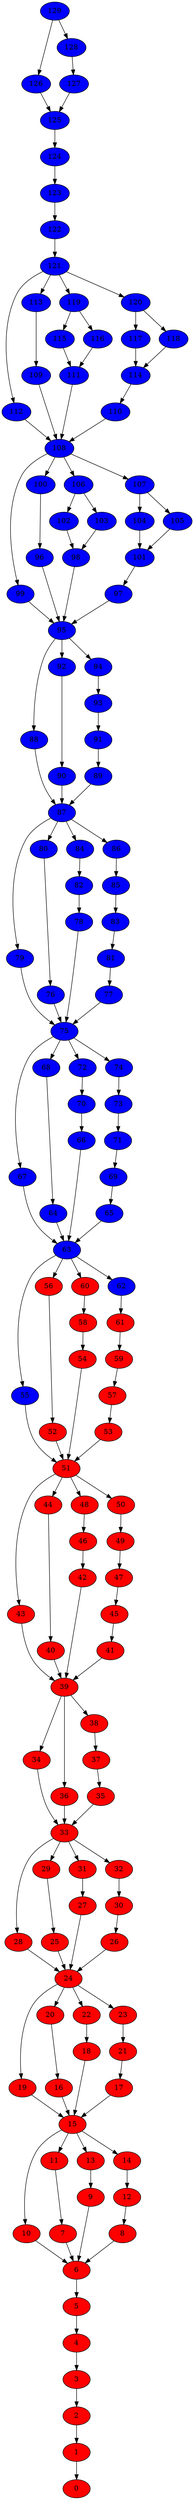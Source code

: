 digraph G {
0 [style=filled, fillcolor=red, weight=6];
1 [style=filled, fillcolor=red, weight=16];
2 [style=filled, fillcolor=red, weight=30];
3 [style=filled, fillcolor=red, weight=2];
4 [style=filled, fillcolor=red, weight=4];
5 [style=filled, fillcolor=red, weight=41];
6 [style=filled, fillcolor=red, weight=2];
7 [style=filled, fillcolor=red, weight=1];
8 [style=filled, fillcolor=red, weight=2];
9 [style=filled, fillcolor=red, weight=1];
10 [style=filled, fillcolor=red, weight=2];
11 [style=filled, fillcolor=red, weight=1];
12 [style=filled, fillcolor=red, weight=5];
13 [style=filled, fillcolor=red, weight=4];
14 [style=filled, fillcolor=red, weight=7];
15 [style=filled, fillcolor=red, weight=0];
16 [style=filled, fillcolor=red, weight=2];
17 [style=filled, fillcolor=red, weight=3];
18 [style=filled, fillcolor=red, weight=2];
19 [style=filled, fillcolor=red, weight=3];
20 [style=filled, fillcolor=red, weight=3];
21 [style=filled, fillcolor=red, weight=5];
22 [style=filled, fillcolor=red, weight=5];
23 [style=filled, fillcolor=red, weight=7];
24 [style=filled, fillcolor=red, weight=0];
25 [style=filled, fillcolor=red, weight=2];
26 [style=filled, fillcolor=red, weight=3];
27 [style=filled, fillcolor=red, weight=2];
28 [style=filled, fillcolor=red, weight=3];
29 [style=filled, fillcolor=red, weight=3];
30 [style=filled, fillcolor=red, weight=5];
31 [style=filled, fillcolor=red, weight=5];
32 [style=filled, fillcolor=red, weight=7];
33 [style=filled, fillcolor=red, weight=0];
34 [style=filled, fillcolor=red, weight=0];
35 [style=filled, fillcolor=red, weight=3];
36 [style=filled, fillcolor=red, weight=55];
37 [style=filled, fillcolor=red, weight=5];
38 [style=filled, fillcolor=red, weight=4];
39 [style=filled, fillcolor=red, weight=0];
40 [style=filled, fillcolor=red, weight=1];
41 [style=filled, fillcolor=red, weight=4];
42 [style=filled, fillcolor=red, weight=4];
43 [style=filled, fillcolor=red, weight=6];
44 [style=filled, fillcolor=red, weight=7];
45 [style=filled, fillcolor=red, weight=5];
46 [style=filled, fillcolor=red, weight=5];
47 [style=filled, fillcolor=red, weight=5];
48 [style=filled, fillcolor=red, weight=8];
49 [style=filled, fillcolor=red, weight=5];
50 [style=filled, fillcolor=red, weight=8];
51 [style=filled, fillcolor=red, weight=0];
52 [style=filled, fillcolor=red, weight=1];
53 [style=filled, fillcolor=red, weight=5];
54 [style=filled, fillcolor=red, weight=5];
55 [style=filled, fillcolor=blue, weight=6];
56 [style=filled, fillcolor=red, weight=7];
57 [style=filled, fillcolor=red, weight=9];
58 [style=filled, fillcolor=red, weight=8];
59 [style=filled, fillcolor=red, weight=8];
60 [style=filled, fillcolor=red, weight=11];
61 [style=filled, fillcolor=red, weight=8];
62 [style=filled, fillcolor=blue, weight=10];
63 [style=filled, fillcolor=blue, weight=0];
64 [style=filled, fillcolor=blue, weight=1];
65 [style=filled, fillcolor=blue, weight=5];
66 [style=filled, fillcolor=blue, weight=5];
67 [style=filled, fillcolor=blue, weight=7];
68 [style=filled, fillcolor=blue, weight=7];
69 [style=filled, fillcolor=blue, weight=8];
70 [style=filled, fillcolor=blue, weight=8];
71 [style=filled, fillcolor=blue, weight=8];
72 [style=filled, fillcolor=blue, weight=10];
73 [style=filled, fillcolor=blue, weight=8];
74 [style=filled, fillcolor=blue, weight=11];
75 [style=filled, fillcolor=blue, weight=0];
76 [style=filled, fillcolor=blue, weight=1];
77 [style=filled, fillcolor=blue, weight=6];
78 [style=filled, fillcolor=blue, weight=6];
79 [style=filled, fillcolor=blue, weight=6];
80 [style=filled, fillcolor=blue, weight=6];
81 [style=filled, fillcolor=blue, weight=14];
82 [style=filled, fillcolor=blue, weight=13];
83 [style=filled, fillcolor=blue, weight=13];
84 [style=filled, fillcolor=blue, weight=14];
85 [style=filled, fillcolor=blue, weight=14];
86 [style=filled, fillcolor=blue, weight=13];
87 [style=filled, fillcolor=blue, weight=0];
88 [style=filled, fillcolor=blue, weight=0];
89 [style=filled, fillcolor=blue, weight=6];
90 [style=filled, fillcolor=blue, weight=6];
91 [style=filled, fillcolor=blue, weight=13];
92 [style=filled, fillcolor=blue, weight=7];
93 [style=filled, fillcolor=blue, weight=14];
94 [style=filled, fillcolor=blue, weight=4];
95 [style=filled, fillcolor=blue, weight=0];
96 [style=filled, fillcolor=blue, weight=0];
97 [style=filled, fillcolor=blue, weight=7];
98 [style=filled, fillcolor=blue, weight=6];
99 [style=filled, fillcolor=blue, weight=5];
100 [style=filled, fillcolor=blue, weight=3];
101 [style=filled, fillcolor=blue, weight=14];
102 [style=filled, fillcolor=blue, weight=6];
103 [style=filled, fillcolor=blue, weight=5];
104 [style=filled, fillcolor=blue, weight=5];
105 [style=filled, fillcolor=blue, weight=5];
106 [style=filled, fillcolor=blue, weight=0];
107 [style=filled, fillcolor=blue, weight=0];
108 [style=filled, fillcolor=blue, weight=0];
109 [style=filled, fillcolor=blue, weight=0];
110 [style=filled, fillcolor=blue, weight=11];
111 [style=filled, fillcolor=blue, weight=10];
112 [style=filled, fillcolor=blue, weight=8];
113 [style=filled, fillcolor=blue, weight=5];
114 [style=filled, fillcolor=blue, weight=13];
115 [style=filled, fillcolor=blue, weight=5];
116 [style=filled, fillcolor=blue, weight=6];
117 [style=filled, fillcolor=blue, weight=5];
118 [style=filled, fillcolor=blue, weight=5];
119 [style=filled, fillcolor=blue, weight=0];
120 [style=filled, fillcolor=blue, weight=0];
121 [style=filled, fillcolor=blue, weight=0];
122 [style=filled, fillcolor=blue, weight=0];
123 [style=filled, fillcolor=blue, weight=1];
124 [style=filled, fillcolor=blue, weight=0];
125 [style=filled, fillcolor=blue, weight=0];
126 [style=filled, fillcolor=blue, weight=0];
127 [style=filled, fillcolor=blue, weight=0];
128 [style=filled, fillcolor=blue, weight=0];
129 [style=filled, fillcolor=blue, weight=0];
1->0 [weight=1];
2->1 [weight=1];
3->2 [weight=1];
4->3 [weight=1];
5->4 [weight=1];
6->5 [weight=1];
7->6 [weight=1];
8->6 [weight=1];
9->6 [weight=1];
10->6 [weight=1];
11->7 [weight=1];
12->8 [weight=1];
13->9 [weight=1];
14->12 [weight=1];
15->10 [weight=1];
15->11 [weight=1];
15->13 [weight=1];
15->14 [weight=1];
16->15 [weight=1];
17->15 [weight=1];
18->15 [weight=1];
19->15 [weight=1];
20->16 [weight=1];
21->17 [weight=1];
22->18 [weight=1];
23->21 [weight=1];
24->19 [weight=1];
24->20 [weight=1];
24->22 [weight=1];
24->23 [weight=1];
25->24 [weight=1];
26->24 [weight=1];
27->24 [weight=1];
28->24 [weight=1];
29->25 [weight=1];
30->26 [weight=1];
31->27 [weight=1];
32->30 [weight=1];
33->28 [weight=1];
33->29 [weight=1];
33->31 [weight=1];
33->32 [weight=1];
34->33 [weight=1];
35->33 [weight=1];
36->33 [weight=1];
37->35 [weight=1];
38->37 [weight=1];
39->34 [weight=1];
39->36 [weight=1];
39->38 [weight=1];
40->39 [weight=1];
41->39 [weight=1];
42->39 [weight=1];
43->39 [weight=1];
44->40 [weight=1];
45->41 [weight=1];
46->42 [weight=1];
47->45 [weight=1];
48->46 [weight=1];
49->47 [weight=1];
50->49 [weight=1];
51->43 [weight=1];
51->44 [weight=1];
51->48 [weight=1];
51->50 [weight=1];
52->51 [weight=1];
53->51 [weight=1];
54->51 [weight=1];
55->51 [weight=1];
56->52 [weight=1];
57->53 [weight=1];
58->54 [weight=1];
59->57 [weight=1];
60->58 [weight=1];
61->59 [weight=1];
62->61 [weight=1];
63->55 [weight=1];
63->56 [weight=1];
63->60 [weight=1];
63->62 [weight=1];
64->63 [weight=1];
65->63 [weight=1];
66->63 [weight=1];
67->63 [weight=1];
68->64 [weight=1];
69->65 [weight=1];
70->66 [weight=1];
71->69 [weight=1];
72->70 [weight=1];
73->71 [weight=1];
74->73 [weight=1];
75->67 [weight=1];
75->68 [weight=1];
75->72 [weight=1];
75->74 [weight=1];
76->75 [weight=1];
77->75 [weight=1];
78->75 [weight=1];
79->75 [weight=1];
80->76 [weight=1];
81->77 [weight=1];
82->78 [weight=1];
83->81 [weight=1];
84->82 [weight=1];
85->83 [weight=1];
86->85 [weight=1];
87->79 [weight=1];
87->80 [weight=1];
87->84 [weight=1];
87->86 [weight=1];
88->87 [weight=1];
89->87 [weight=1];
90->87 [weight=1];
91->89 [weight=1];
92->90 [weight=1];
93->91 [weight=1];
94->93 [weight=1];
95->88 [weight=1];
95->92 [weight=1];
95->94 [weight=1];
96->95 [weight=1];
97->95 [weight=1];
98->95 [weight=1];
99->95 [weight=1];
100->96 [weight=1];
101->97 [weight=1];
102->98 [weight=1];
103->98 [weight=1];
104->101 [weight=1];
105->101 [weight=1];
106->102 [weight=1];
106->103 [weight=1];
107->104 [weight=1];
107->105 [weight=1];
108->99 [weight=1];
108->100 [weight=1];
108->106 [weight=1];
108->107 [weight=1];
109->108 [weight=1];
110->108 [weight=1];
111->108 [weight=1];
112->108 [weight=1];
113->109 [weight=1];
114->110 [weight=1];
115->111 [weight=1];
116->111 [weight=1];
117->114 [weight=1];
118->114 [weight=1];
119->115 [weight=1];
119->116 [weight=1];
120->117 [weight=1];
120->118 [weight=1];
121->112 [weight=1];
121->113 [weight=1];
121->119 [weight=1];
121->120 [weight=1];
122->121 [weight=1];
123->122 [weight=1];
124->123 [weight=1];
125->124 [weight=1];
126->125 [weight=1];
127->125 [weight=1];
128->127 [weight=1];
129->126 [weight=1];
129->128 [weight=1];
}

